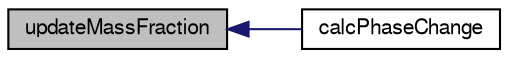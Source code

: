 digraph "updateMassFraction"
{
  bgcolor="transparent";
  edge [fontname="FreeSans",fontsize="10",labelfontname="FreeSans",labelfontsize="10"];
  node [fontname="FreeSans",fontsize="10",shape=record];
  rankdir="LR";
  Node261 [label="updateMassFraction",height=0.2,width=0.4,color="black", fillcolor="grey75", style="filled", fontcolor="black"];
  Node261 -> Node262 [dir="back",color="midnightblue",fontsize="10",style="solid",fontname="FreeSans"];
  Node262 [label="calcPhaseChange",height=0.2,width=0.4,color="black",URL="$a23922.html#a623a7991bedba1b8b242d4af39643a14",tooltip="Calculate Phase change. "];
}
